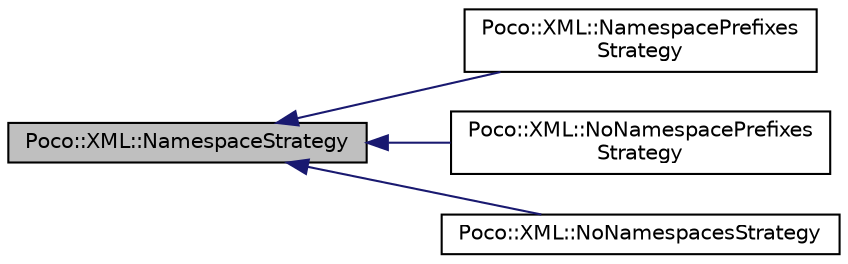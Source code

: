 digraph "Poco::XML::NamespaceStrategy"
{
 // LATEX_PDF_SIZE
  edge [fontname="Helvetica",fontsize="10",labelfontname="Helvetica",labelfontsize="10"];
  node [fontname="Helvetica",fontsize="10",shape=record];
  rankdir="LR";
  Node1 [label="Poco::XML::NamespaceStrategy",height=0.2,width=0.4,color="black", fillcolor="grey75", style="filled", fontcolor="black",tooltip=" "];
  Node1 -> Node2 [dir="back",color="midnightblue",fontsize="10",style="solid",fontname="Helvetica"];
  Node2 [label="Poco::XML::NamespacePrefixes\lStrategy",height=0.2,width=0.4,color="black", fillcolor="white", style="filled",URL="$classPoco_1_1XML_1_1NamespacePrefixesStrategy.html",tooltip=" "];
  Node1 -> Node3 [dir="back",color="midnightblue",fontsize="10",style="solid",fontname="Helvetica"];
  Node3 [label="Poco::XML::NoNamespacePrefixes\lStrategy",height=0.2,width=0.4,color="black", fillcolor="white", style="filled",URL="$classPoco_1_1XML_1_1NoNamespacePrefixesStrategy.html",tooltip=" "];
  Node1 -> Node4 [dir="back",color="midnightblue",fontsize="10",style="solid",fontname="Helvetica"];
  Node4 [label="Poco::XML::NoNamespacesStrategy",height=0.2,width=0.4,color="black", fillcolor="white", style="filled",URL="$classPoco_1_1XML_1_1NoNamespacesStrategy.html",tooltip=" "];
}
